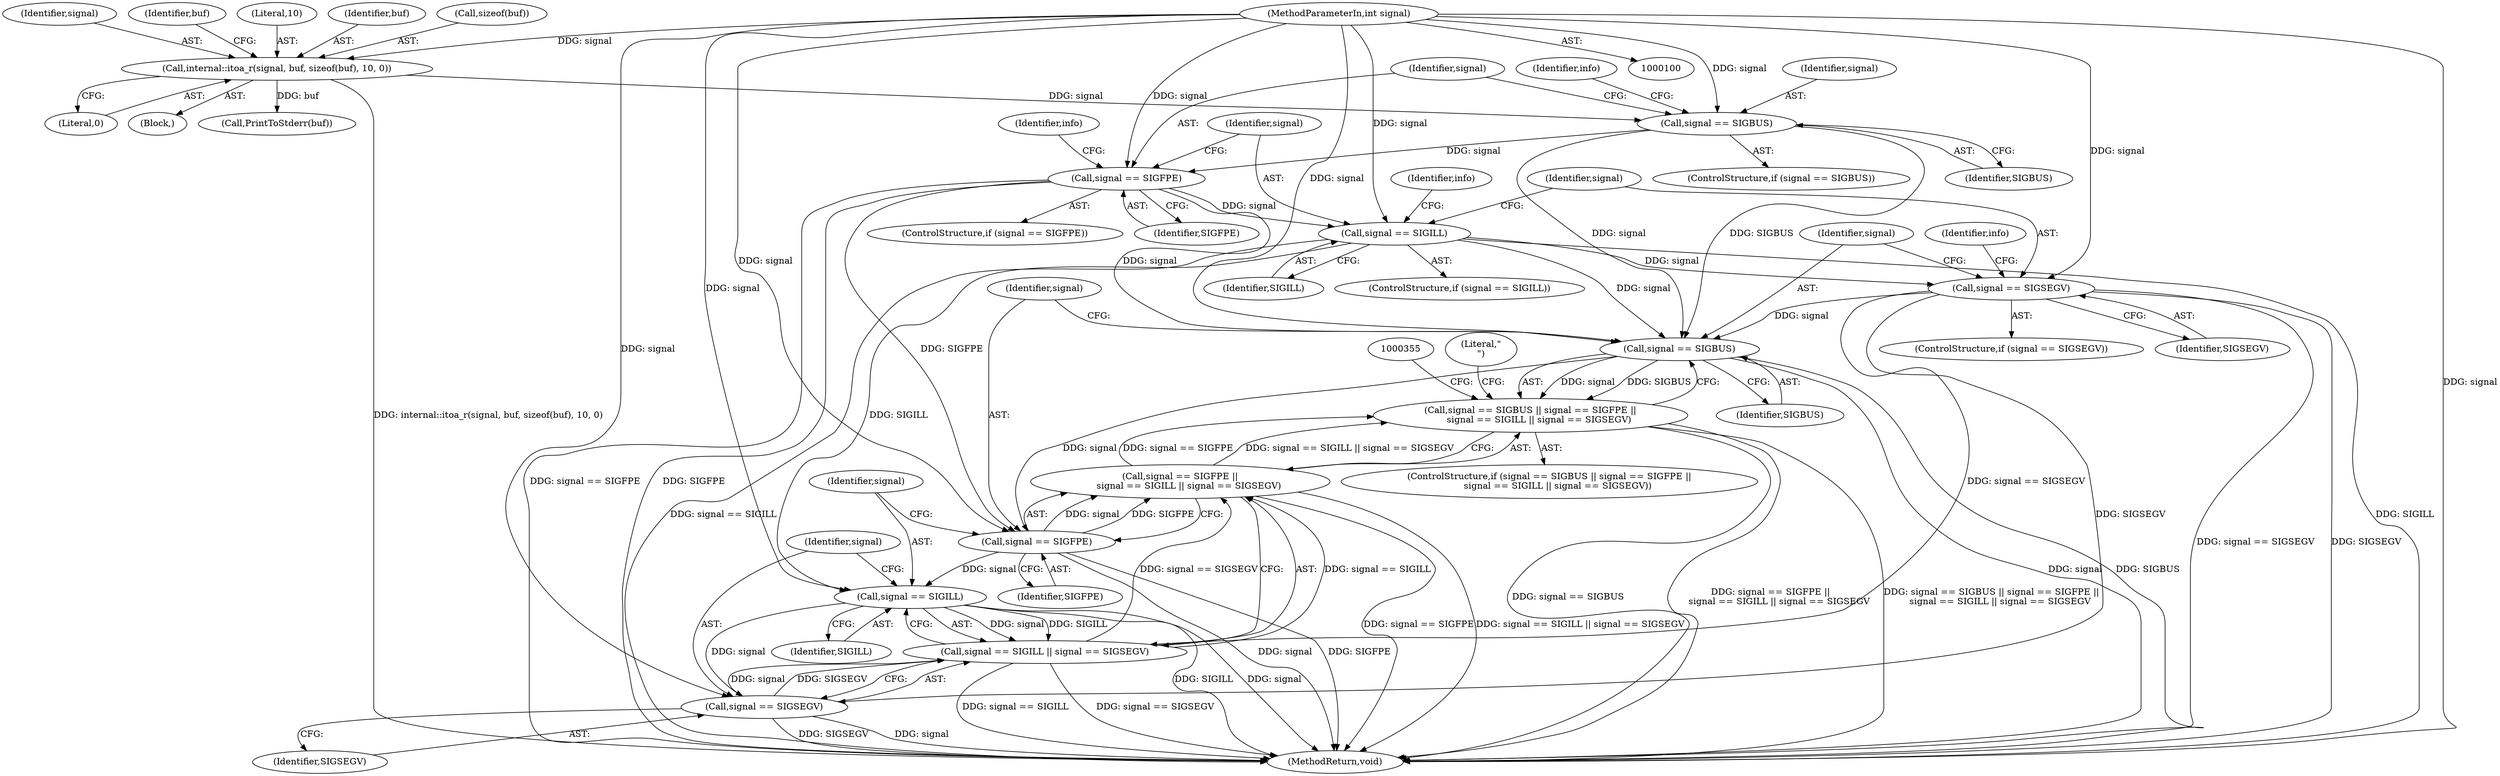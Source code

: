 digraph "0_Chrome_805eabb91d386c86bd64336c7643f6dfa864151d@API" {
"1000126" [label="(Call,signal == SIGBUS)"];
"1000116" [label="(Call,internal::itoa_r(signal, buf, sizeof(buf), 10, 0))"];
"1000101" [label="(MethodParameterIn,int signal)"];
"1000161" [label="(Call,signal == SIGFPE)"];
"1000241" [label="(Call,signal == SIGILL)"];
"1000312" [label="(Call,signal == SIGSEGV)"];
"1000338" [label="(Call,signal == SIGBUS)"];
"1000337" [label="(Call,signal == SIGBUS || signal == SIGFPE ||\n      signal == SIGILL || signal == SIGSEGV)"];
"1000342" [label="(Call,signal == SIGFPE)"];
"1000341" [label="(Call,signal == SIGFPE ||\n      signal == SIGILL || signal == SIGSEGV)"];
"1000346" [label="(Call,signal == SIGILL)"];
"1000345" [label="(Call,signal == SIGILL || signal == SIGSEGV)"];
"1000349" [label="(Call,signal == SIGSEGV)"];
"1000312" [label="(Call,signal == SIGSEGV)"];
"1000347" [label="(Identifier,signal)"];
"1000124" [label="(Identifier,buf)"];
"1000351" [label="(Identifier,SIGSEGV)"];
"1000121" [label="(Literal,10)"];
"1000126" [label="(Call,signal == SIGBUS)"];
"1000162" [label="(Identifier,signal)"];
"1000160" [label="(ControlStructure,if (signal == SIGFPE))"];
"1000339" [label="(Identifier,signal)"];
"1000349" [label="(Call,signal == SIGSEGV)"];
"1000122" [label="(Literal,0)"];
"1000127" [label="(Identifier,signal)"];
"1000101" [label="(MethodParameterIn,int signal)"];
"1000241" [label="(Call,signal == SIGILL)"];
"1000340" [label="(Identifier,SIGBUS)"];
"1000118" [label="(Identifier,buf)"];
"1000119" [label="(Call,sizeof(buf))"];
"1000342" [label="(Call,signal == SIGFPE)"];
"1000243" [label="(Identifier,SIGILL)"];
"1000311" [label="(ControlStructure,if (signal == SIGSEGV))"];
"1000125" [label="(ControlStructure,if (signal == SIGBUS))"];
"1000242" [label="(Identifier,signal)"];
"1000163" [label="(Identifier,SIGFPE)"];
"1000161" [label="(Call,signal == SIGFPE)"];
"1000367" [label="(Literal,\"\n\")"];
"1000313" [label="(Identifier,signal)"];
"1000343" [label="(Identifier,signal)"];
"1000336" [label="(ControlStructure,if (signal == SIGBUS || signal == SIGFPE ||\n      signal == SIGILL || signal == SIGSEGV))"];
"1000350" [label="(Identifier,signal)"];
"1000337" [label="(Call,signal == SIGBUS || signal == SIGFPE ||\n      signal == SIGILL || signal == SIGSEGV)"];
"1000104" [label="(Block,)"];
"1000341" [label="(Call,signal == SIGFPE ||\n      signal == SIGILL || signal == SIGSEGV)"];
"1000345" [label="(Call,signal == SIGILL || signal == SIGSEGV)"];
"1000123" [label="(Call,PrintToStderr(buf))"];
"1000116" [label="(Call,internal::itoa_r(signal, buf, sizeof(buf), 10, 0))"];
"1000338" [label="(Call,signal == SIGBUS)"];
"1000128" [label="(Identifier,SIGBUS)"];
"1000133" [label="(Identifier,info)"];
"1000319" [label="(Identifier,info)"];
"1000346" [label="(Call,signal == SIGILL)"];
"1000445" [label="(MethodReturn,void)"];
"1000314" [label="(Identifier,SIGSEGV)"];
"1000240" [label="(ControlStructure,if (signal == SIGILL))"];
"1000344" [label="(Identifier,SIGFPE)"];
"1000348" [label="(Identifier,SIGILL)"];
"1000117" [label="(Identifier,signal)"];
"1000168" [label="(Identifier,info)"];
"1000248" [label="(Identifier,info)"];
"1000126" -> "1000125"  [label="AST: "];
"1000126" -> "1000128"  [label="CFG: "];
"1000127" -> "1000126"  [label="AST: "];
"1000128" -> "1000126"  [label="AST: "];
"1000133" -> "1000126"  [label="CFG: "];
"1000162" -> "1000126"  [label="CFG: "];
"1000116" -> "1000126"  [label="DDG: signal"];
"1000101" -> "1000126"  [label="DDG: signal"];
"1000126" -> "1000161"  [label="DDG: signal"];
"1000126" -> "1000338"  [label="DDG: signal"];
"1000126" -> "1000338"  [label="DDG: SIGBUS"];
"1000116" -> "1000104"  [label="AST: "];
"1000116" -> "1000122"  [label="CFG: "];
"1000117" -> "1000116"  [label="AST: "];
"1000118" -> "1000116"  [label="AST: "];
"1000119" -> "1000116"  [label="AST: "];
"1000121" -> "1000116"  [label="AST: "];
"1000122" -> "1000116"  [label="AST: "];
"1000124" -> "1000116"  [label="CFG: "];
"1000116" -> "1000445"  [label="DDG: internal::itoa_r(signal, buf, sizeof(buf), 10, 0)"];
"1000101" -> "1000116"  [label="DDG: signal"];
"1000116" -> "1000123"  [label="DDG: buf"];
"1000101" -> "1000100"  [label="AST: "];
"1000101" -> "1000445"  [label="DDG: signal"];
"1000101" -> "1000161"  [label="DDG: signal"];
"1000101" -> "1000241"  [label="DDG: signal"];
"1000101" -> "1000312"  [label="DDG: signal"];
"1000101" -> "1000338"  [label="DDG: signal"];
"1000101" -> "1000342"  [label="DDG: signal"];
"1000101" -> "1000346"  [label="DDG: signal"];
"1000101" -> "1000349"  [label="DDG: signal"];
"1000161" -> "1000160"  [label="AST: "];
"1000161" -> "1000163"  [label="CFG: "];
"1000162" -> "1000161"  [label="AST: "];
"1000163" -> "1000161"  [label="AST: "];
"1000168" -> "1000161"  [label="CFG: "];
"1000242" -> "1000161"  [label="CFG: "];
"1000161" -> "1000445"  [label="DDG: SIGFPE"];
"1000161" -> "1000445"  [label="DDG: signal == SIGFPE"];
"1000161" -> "1000241"  [label="DDG: signal"];
"1000161" -> "1000338"  [label="DDG: signal"];
"1000161" -> "1000342"  [label="DDG: SIGFPE"];
"1000241" -> "1000240"  [label="AST: "];
"1000241" -> "1000243"  [label="CFG: "];
"1000242" -> "1000241"  [label="AST: "];
"1000243" -> "1000241"  [label="AST: "];
"1000248" -> "1000241"  [label="CFG: "];
"1000313" -> "1000241"  [label="CFG: "];
"1000241" -> "1000445"  [label="DDG: signal == SIGILL"];
"1000241" -> "1000445"  [label="DDG: SIGILL"];
"1000241" -> "1000312"  [label="DDG: signal"];
"1000241" -> "1000338"  [label="DDG: signal"];
"1000241" -> "1000346"  [label="DDG: SIGILL"];
"1000312" -> "1000311"  [label="AST: "];
"1000312" -> "1000314"  [label="CFG: "];
"1000313" -> "1000312"  [label="AST: "];
"1000314" -> "1000312"  [label="AST: "];
"1000319" -> "1000312"  [label="CFG: "];
"1000339" -> "1000312"  [label="CFG: "];
"1000312" -> "1000445"  [label="DDG: signal == SIGSEGV"];
"1000312" -> "1000445"  [label="DDG: SIGSEGV"];
"1000312" -> "1000338"  [label="DDG: signal"];
"1000312" -> "1000345"  [label="DDG: signal == SIGSEGV"];
"1000312" -> "1000349"  [label="DDG: SIGSEGV"];
"1000338" -> "1000337"  [label="AST: "];
"1000338" -> "1000340"  [label="CFG: "];
"1000339" -> "1000338"  [label="AST: "];
"1000340" -> "1000338"  [label="AST: "];
"1000343" -> "1000338"  [label="CFG: "];
"1000337" -> "1000338"  [label="CFG: "];
"1000338" -> "1000445"  [label="DDG: signal"];
"1000338" -> "1000445"  [label="DDG: SIGBUS"];
"1000338" -> "1000337"  [label="DDG: signal"];
"1000338" -> "1000337"  [label="DDG: SIGBUS"];
"1000338" -> "1000342"  [label="DDG: signal"];
"1000337" -> "1000336"  [label="AST: "];
"1000337" -> "1000341"  [label="CFG: "];
"1000341" -> "1000337"  [label="AST: "];
"1000355" -> "1000337"  [label="CFG: "];
"1000367" -> "1000337"  [label="CFG: "];
"1000337" -> "1000445"  [label="DDG: signal == SIGBUS"];
"1000337" -> "1000445"  [label="DDG: signal == SIGFPE ||\n      signal == SIGILL || signal == SIGSEGV"];
"1000337" -> "1000445"  [label="DDG: signal == SIGBUS || signal == SIGFPE ||\n      signal == SIGILL || signal == SIGSEGV"];
"1000341" -> "1000337"  [label="DDG: signal == SIGFPE"];
"1000341" -> "1000337"  [label="DDG: signal == SIGILL || signal == SIGSEGV"];
"1000342" -> "1000341"  [label="AST: "];
"1000342" -> "1000344"  [label="CFG: "];
"1000343" -> "1000342"  [label="AST: "];
"1000344" -> "1000342"  [label="AST: "];
"1000347" -> "1000342"  [label="CFG: "];
"1000341" -> "1000342"  [label="CFG: "];
"1000342" -> "1000445"  [label="DDG: SIGFPE"];
"1000342" -> "1000445"  [label="DDG: signal"];
"1000342" -> "1000341"  [label="DDG: signal"];
"1000342" -> "1000341"  [label="DDG: SIGFPE"];
"1000342" -> "1000346"  [label="DDG: signal"];
"1000341" -> "1000345"  [label="CFG: "];
"1000345" -> "1000341"  [label="AST: "];
"1000341" -> "1000445"  [label="DDG: signal == SIGFPE"];
"1000341" -> "1000445"  [label="DDG: signal == SIGILL || signal == SIGSEGV"];
"1000345" -> "1000341"  [label="DDG: signal == SIGILL"];
"1000345" -> "1000341"  [label="DDG: signal == SIGSEGV"];
"1000346" -> "1000345"  [label="AST: "];
"1000346" -> "1000348"  [label="CFG: "];
"1000347" -> "1000346"  [label="AST: "];
"1000348" -> "1000346"  [label="AST: "];
"1000350" -> "1000346"  [label="CFG: "];
"1000345" -> "1000346"  [label="CFG: "];
"1000346" -> "1000445"  [label="DDG: SIGILL"];
"1000346" -> "1000445"  [label="DDG: signal"];
"1000346" -> "1000345"  [label="DDG: signal"];
"1000346" -> "1000345"  [label="DDG: SIGILL"];
"1000346" -> "1000349"  [label="DDG: signal"];
"1000345" -> "1000349"  [label="CFG: "];
"1000349" -> "1000345"  [label="AST: "];
"1000345" -> "1000445"  [label="DDG: signal == SIGSEGV"];
"1000345" -> "1000445"  [label="DDG: signal == SIGILL"];
"1000349" -> "1000345"  [label="DDG: signal"];
"1000349" -> "1000345"  [label="DDG: SIGSEGV"];
"1000349" -> "1000351"  [label="CFG: "];
"1000350" -> "1000349"  [label="AST: "];
"1000351" -> "1000349"  [label="AST: "];
"1000349" -> "1000445"  [label="DDG: SIGSEGV"];
"1000349" -> "1000445"  [label="DDG: signal"];
}
